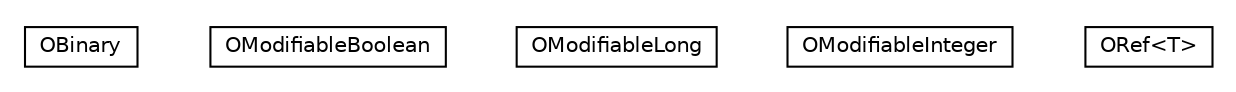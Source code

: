 #!/usr/local/bin/dot
#
# Class diagram 
# Generated by UMLGraph version R5_6-24-gf6e263 (http://www.umlgraph.org/)
#

digraph G {
	edge [fontname="Helvetica",fontsize=10,labelfontname="Helvetica",labelfontsize=10];
	node [fontname="Helvetica",fontsize=10,shape=plaintext];
	nodesep=0.25;
	ranksep=0.5;
	// com.orientechnologies.common.types.OBinary
	c18358 [label=<<table title="com.orientechnologies.common.types.OBinary" border="0" cellborder="1" cellspacing="0" cellpadding="2" port="p" href="./OBinary.html">
		<tr><td><table border="0" cellspacing="0" cellpadding="1">
<tr><td align="center" balign="center"> OBinary </td></tr>
		</table></td></tr>
		</table>>, URL="./OBinary.html", fontname="Helvetica", fontcolor="black", fontsize=10.0];
	// com.orientechnologies.common.types.OModifiableBoolean
	c18359 [label=<<table title="com.orientechnologies.common.types.OModifiableBoolean" border="0" cellborder="1" cellspacing="0" cellpadding="2" port="p" href="./OModifiableBoolean.html">
		<tr><td><table border="0" cellspacing="0" cellpadding="1">
<tr><td align="center" balign="center"> OModifiableBoolean </td></tr>
		</table></td></tr>
		</table>>, URL="./OModifiableBoolean.html", fontname="Helvetica", fontcolor="black", fontsize=10.0];
	// com.orientechnologies.common.types.OModifiableLong
	c18360 [label=<<table title="com.orientechnologies.common.types.OModifiableLong" border="0" cellborder="1" cellspacing="0" cellpadding="2" port="p" href="./OModifiableLong.html">
		<tr><td><table border="0" cellspacing="0" cellpadding="1">
<tr><td align="center" balign="center"> OModifiableLong </td></tr>
		</table></td></tr>
		</table>>, URL="./OModifiableLong.html", fontname="Helvetica", fontcolor="black", fontsize=10.0];
	// com.orientechnologies.common.types.OModifiableInteger
	c18361 [label=<<table title="com.orientechnologies.common.types.OModifiableInteger" border="0" cellborder="1" cellspacing="0" cellpadding="2" port="p" href="./OModifiableInteger.html">
		<tr><td><table border="0" cellspacing="0" cellpadding="1">
<tr><td align="center" balign="center"> OModifiableInteger </td></tr>
		</table></td></tr>
		</table>>, URL="./OModifiableInteger.html", fontname="Helvetica", fontcolor="black", fontsize=10.0];
	// com.orientechnologies.common.types.ORef<T>
	c18362 [label=<<table title="com.orientechnologies.common.types.ORef" border="0" cellborder="1" cellspacing="0" cellpadding="2" port="p" href="./ORef.html">
		<tr><td><table border="0" cellspacing="0" cellpadding="1">
<tr><td align="center" balign="center"> ORef&lt;T&gt; </td></tr>
		</table></td></tr>
		</table>>, URL="./ORef.html", fontname="Helvetica", fontcolor="black", fontsize=10.0];
}

